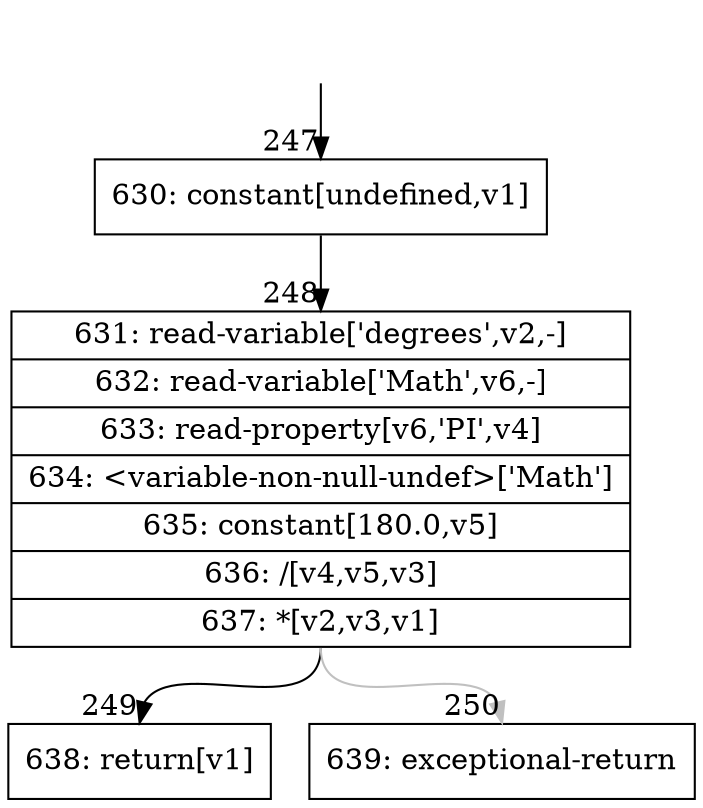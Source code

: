 digraph {
rankdir="TD"
BB_entry30[shape=none,label=""];
BB_entry30 -> BB247 [tailport=s, headport=n, headlabel="    247"]
BB247 [shape=record label="{630: constant[undefined,v1]}" ] 
BB247 -> BB248 [tailport=s, headport=n, headlabel="      248"]
BB248 [shape=record label="{631: read-variable['degrees',v2,-]|632: read-variable['Math',v6,-]|633: read-property[v6,'PI',v4]|634: \<variable-non-null-undef\>['Math']|635: constant[180.0,v5]|636: /[v4,v5,v3]|637: *[v2,v3,v1]}" ] 
BB248 -> BB249 [tailport=s, headport=n, headlabel="      249"]
BB248 -> BB250 [tailport=s, headport=n, color=gray, headlabel="      250"]
BB249 [shape=record label="{638: return[v1]}" ] 
BB250 [shape=record label="{639: exceptional-return}" ] 
//#$~ 338
}
